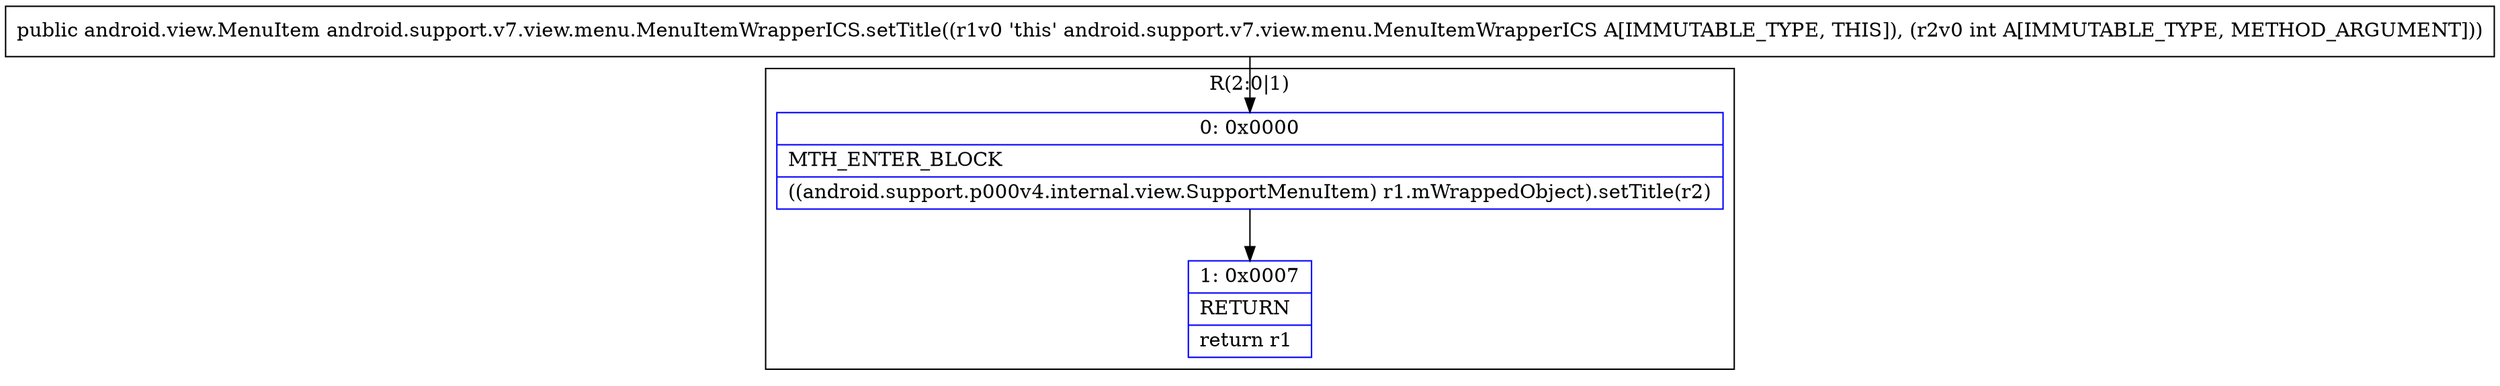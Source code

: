 digraph "CFG forandroid.support.v7.view.menu.MenuItemWrapperICS.setTitle(I)Landroid\/view\/MenuItem;" {
subgraph cluster_Region_1527306428 {
label = "R(2:0|1)";
node [shape=record,color=blue];
Node_0 [shape=record,label="{0\:\ 0x0000|MTH_ENTER_BLOCK\l|((android.support.p000v4.internal.view.SupportMenuItem) r1.mWrappedObject).setTitle(r2)\l}"];
Node_1 [shape=record,label="{1\:\ 0x0007|RETURN\l|return r1\l}"];
}
MethodNode[shape=record,label="{public android.view.MenuItem android.support.v7.view.menu.MenuItemWrapperICS.setTitle((r1v0 'this' android.support.v7.view.menu.MenuItemWrapperICS A[IMMUTABLE_TYPE, THIS]), (r2v0 int A[IMMUTABLE_TYPE, METHOD_ARGUMENT])) }"];
MethodNode -> Node_0;
Node_0 -> Node_1;
}

